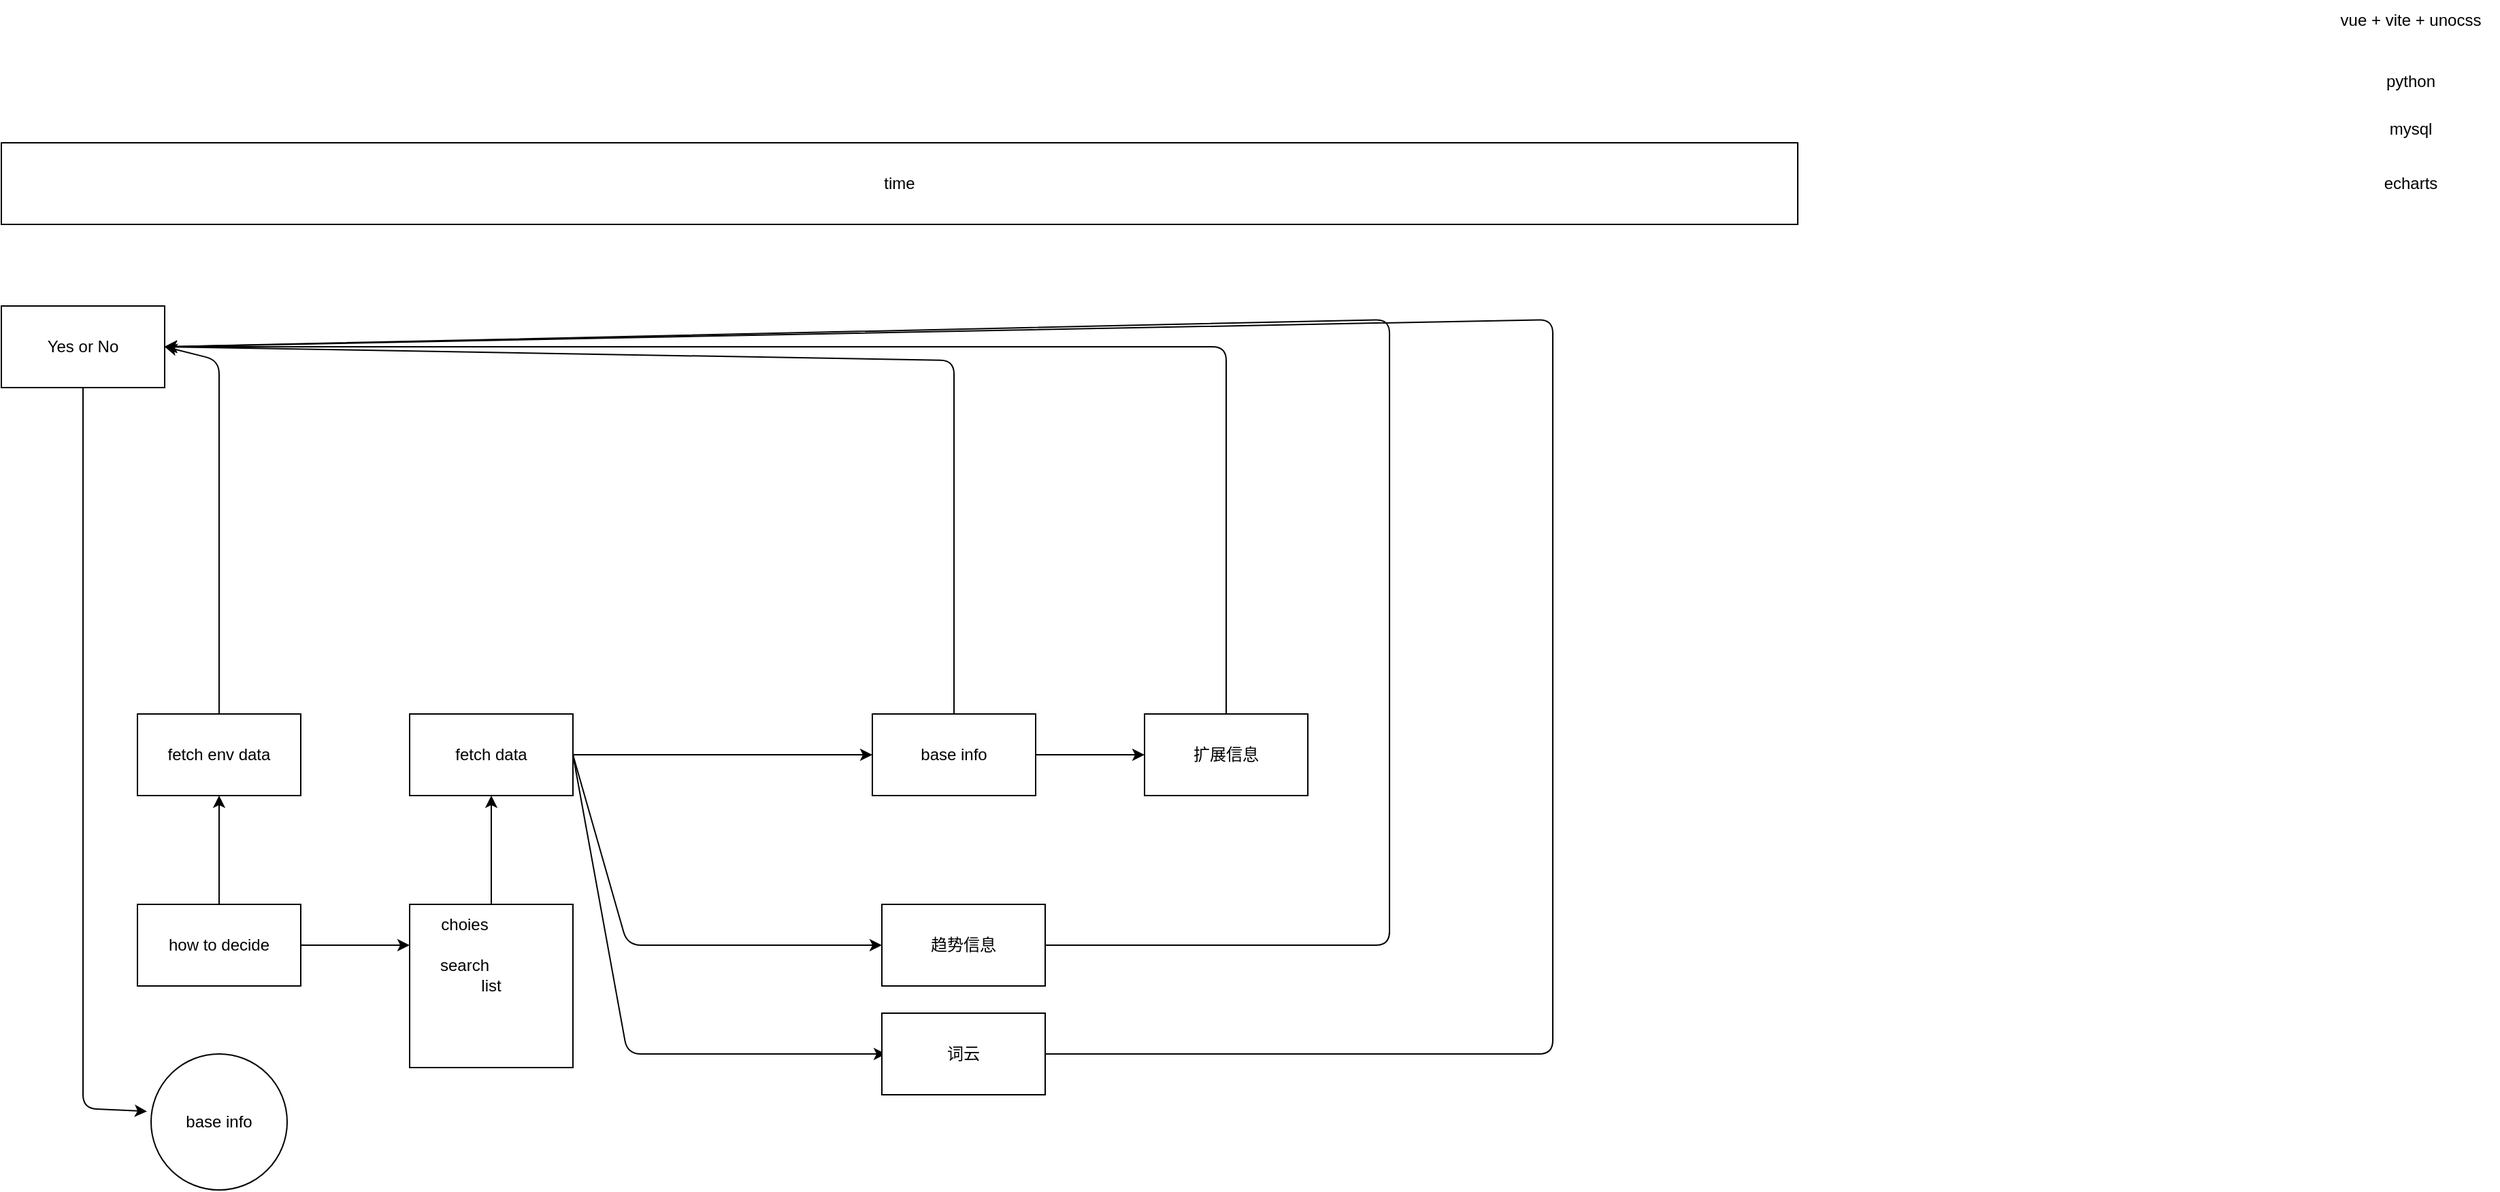<mxfile>
    <diagram id="-frazDn_IjbOs3udyXhV" name="第 1 页">
        <mxGraphModel dx="842" dy="5107" grid="1" gridSize="10" guides="1" tooltips="1" connect="1" arrows="1" fold="1" page="1" pageScale="1" pageWidth="3300" pageHeight="4681" math="0" shadow="0">
            <root>
                <mxCell id="0"/>
                <mxCell id="1" parent="0"/>
                <mxCell id="4" value="" style="edgeStyle=none;html=1;" edge="1" parent="1" source="2">
                    <mxGeometry relative="1" as="geometry">
                        <mxPoint x="360" y="160" as="targetPoint"/>
                    </mxGeometry>
                </mxCell>
                <mxCell id="13" value="" style="edgeStyle=none;html=1;" edge="1" parent="1" source="2" target="12">
                    <mxGeometry relative="1" as="geometry"/>
                </mxCell>
                <mxCell id="2" value="how to decide" style="rounded=0;whiteSpace=wrap;html=1;" vertex="1" parent="1">
                    <mxGeometry x="160" y="130" width="120" height="60" as="geometry"/>
                </mxCell>
                <mxCell id="6" value="" style="edgeStyle=none;html=1;" edge="1" parent="1" target="5">
                    <mxGeometry relative="1" as="geometry">
                        <mxPoint x="420" y="130" as="sourcePoint"/>
                    </mxGeometry>
                </mxCell>
                <mxCell id="10" value="" style="edgeStyle=none;html=1;exitX=1;exitY=0.5;exitDx=0;exitDy=0;" edge="1" parent="1" source="5" target="9">
                    <mxGeometry relative="1" as="geometry">
                        <Array as="points">
                            <mxPoint x="520" y="160"/>
                        </Array>
                    </mxGeometry>
                </mxCell>
                <mxCell id="8" value="" style="edgeStyle=none;html=1;entryX=0;entryY=0.5;entryDx=0;entryDy=0;" edge="1" parent="1" source="5" target="7">
                    <mxGeometry relative="1" as="geometry"/>
                </mxCell>
                <mxCell id="5" value="fetch data" style="whiteSpace=wrap;html=1;rounded=0;" vertex="1" parent="1">
                    <mxGeometry x="360" y="-10" width="120" height="60" as="geometry"/>
                </mxCell>
                <mxCell id="17" value="" style="edgeStyle=none;html=1;" edge="1" parent="1" source="7" target="16">
                    <mxGeometry relative="1" as="geometry"/>
                </mxCell>
                <mxCell id="28" value="" style="edgeStyle=none;html=1;entryX=1;entryY=0.5;entryDx=0;entryDy=0;" edge="1" parent="1" source="7" target="26">
                    <mxGeometry relative="1" as="geometry">
                        <mxPoint x="190" y="-290" as="targetPoint"/>
                        <Array as="points">
                            <mxPoint x="760" y="-270"/>
                        </Array>
                    </mxGeometry>
                </mxCell>
                <mxCell id="7" value="base info" style="whiteSpace=wrap;html=1;rounded=0;" vertex="1" parent="1">
                    <mxGeometry x="700" y="-10" width="120" height="60" as="geometry"/>
                </mxCell>
                <mxCell id="20" value="" style="edgeStyle=none;html=1;" edge="1" parent="1" source="9">
                    <mxGeometry relative="1" as="geometry">
                        <mxPoint x="180" y="-280" as="targetPoint"/>
                        <Array as="points">
                            <mxPoint x="1080" y="160"/>
                            <mxPoint x="1080" y="-300"/>
                        </Array>
                    </mxGeometry>
                </mxCell>
                <mxCell id="9" value="趋势信息" style="whiteSpace=wrap;html=1;rounded=0;" vertex="1" parent="1">
                    <mxGeometry x="707" y="130" width="120" height="60" as="geometry"/>
                </mxCell>
                <mxCell id="30" style="edgeStyle=none;html=1;exitX=0.5;exitY=0;exitDx=0;exitDy=0;entryX=1;entryY=0.5;entryDx=0;entryDy=0;" edge="1" parent="1" source="12" target="26">
                    <mxGeometry relative="1" as="geometry">
                        <Array as="points">
                            <mxPoint x="220" y="-270"/>
                        </Array>
                    </mxGeometry>
                </mxCell>
                <mxCell id="12" value="fetch env data" style="whiteSpace=wrap;html=1;rounded=0;" vertex="1" parent="1">
                    <mxGeometry x="160" y="-10" width="120" height="60" as="geometry"/>
                </mxCell>
                <mxCell id="16" value="扩展信息" style="whiteSpace=wrap;html=1;rounded=0;" vertex="1" parent="1">
                    <mxGeometry x="900" y="-10" width="120" height="60" as="geometry"/>
                </mxCell>
                <mxCell id="18" value="base info" style="ellipse;whiteSpace=wrap;html=1;aspect=fixed;" vertex="1" parent="1">
                    <mxGeometry x="170" y="240" width="100" height="100" as="geometry"/>
                </mxCell>
                <mxCell id="22" value="" style="endArrow=classic;html=1;exitX=0.5;exitY=0;exitDx=0;exitDy=0;entryX=1;entryY=0.5;entryDx=0;entryDy=0;" edge="1" parent="1" source="16" target="26">
                    <mxGeometry width="50" height="50" relative="1" as="geometry">
                        <mxPoint x="560" y="80" as="sourcePoint"/>
                        <mxPoint x="190" y="-290" as="targetPoint"/>
                        <Array as="points">
                            <mxPoint x="960" y="-280"/>
                        </Array>
                    </mxGeometry>
                </mxCell>
                <mxCell id="23" value="list" style="whiteSpace=wrap;html=1;aspect=fixed;" vertex="1" parent="1">
                    <mxGeometry x="360" y="130" width="120" height="120" as="geometry"/>
                </mxCell>
                <mxCell id="24" value="choies" style="text;html=1;align=center;verticalAlign=middle;resizable=0;points=[];autosize=1;strokeColor=none;fillColor=none;" vertex="1" parent="1">
                    <mxGeometry x="370" y="130" width="60" height="30" as="geometry"/>
                </mxCell>
                <mxCell id="25" value="search" style="text;html=1;align=center;verticalAlign=middle;resizable=0;points=[];autosize=1;strokeColor=none;fillColor=none;" vertex="1" parent="1">
                    <mxGeometry x="370" y="160" width="60" height="30" as="geometry"/>
                </mxCell>
                <mxCell id="29" value="" style="edgeStyle=none;html=1;entryX=-0.03;entryY=0.422;entryDx=0;entryDy=0;entryPerimeter=0;" edge="1" parent="1" source="26" target="18">
                    <mxGeometry relative="1" as="geometry">
                        <mxPoint x="120" y="280" as="targetPoint"/>
                        <Array as="points">
                            <mxPoint x="120" y="280"/>
                        </Array>
                    </mxGeometry>
                </mxCell>
                <mxCell id="26" value="Yes or No" style="rounded=0;whiteSpace=wrap;html=1;" vertex="1" parent="1">
                    <mxGeometry x="60" y="-310" width="120" height="60" as="geometry"/>
                </mxCell>
                <mxCell id="31" value="" style="endArrow=classic;html=1;exitX=1;exitY=0.5;exitDx=0;exitDy=0;" edge="1" parent="1" source="5">
                    <mxGeometry width="50" height="50" relative="1" as="geometry">
                        <mxPoint x="380" y="-20" as="sourcePoint"/>
                        <mxPoint x="710" y="240" as="targetPoint"/>
                        <Array as="points">
                            <mxPoint x="520" y="240"/>
                        </Array>
                    </mxGeometry>
                </mxCell>
                <mxCell id="32" value="词云" style="rounded=0;whiteSpace=wrap;html=1;" vertex="1" parent="1">
                    <mxGeometry x="707" y="210" width="120" height="60" as="geometry"/>
                </mxCell>
                <mxCell id="33" value="" style="endArrow=classic;html=1;entryX=1;entryY=0.5;entryDx=0;entryDy=0;" edge="1" parent="1" target="26">
                    <mxGeometry width="50" height="50" relative="1" as="geometry">
                        <mxPoint x="827" y="240" as="sourcePoint"/>
                        <mxPoint x="877" y="190" as="targetPoint"/>
                        <Array as="points">
                            <mxPoint x="1200" y="240"/>
                            <mxPoint x="1200" y="-300"/>
                        </Array>
                    </mxGeometry>
                </mxCell>
                <mxCell id="34" value="time" style="rounded=0;whiteSpace=wrap;html=1;" vertex="1" parent="1">
                    <mxGeometry x="60" y="-430" width="1320" height="60" as="geometry"/>
                </mxCell>
                <mxCell id="35" value="mysql" style="text;html=1;align=center;verticalAlign=middle;resizable=0;points=[];autosize=1;strokeColor=none;fillColor=none;" vertex="1" parent="1">
                    <mxGeometry x="1805" y="-455" width="50" height="30" as="geometry"/>
                </mxCell>
                <mxCell id="36" value="python" style="text;html=1;align=center;verticalAlign=middle;resizable=0;points=[];autosize=1;strokeColor=none;fillColor=none;" vertex="1" parent="1">
                    <mxGeometry x="1800" y="-490" width="60" height="30" as="geometry"/>
                </mxCell>
                <mxCell id="37" value="echarts" style="text;html=1;align=center;verticalAlign=middle;resizable=0;points=[];autosize=1;strokeColor=none;fillColor=none;" vertex="1" parent="1">
                    <mxGeometry x="1800" y="-415" width="60" height="30" as="geometry"/>
                </mxCell>
                <mxCell id="38" value="vue + vite + unocss" style="text;html=1;align=center;verticalAlign=middle;resizable=0;points=[];autosize=1;strokeColor=none;fillColor=none;" vertex="1" parent="1">
                    <mxGeometry x="1765" y="-535" width="130" height="30" as="geometry"/>
                </mxCell>
            </root>
        </mxGraphModel>
    </diagram>
</mxfile>

